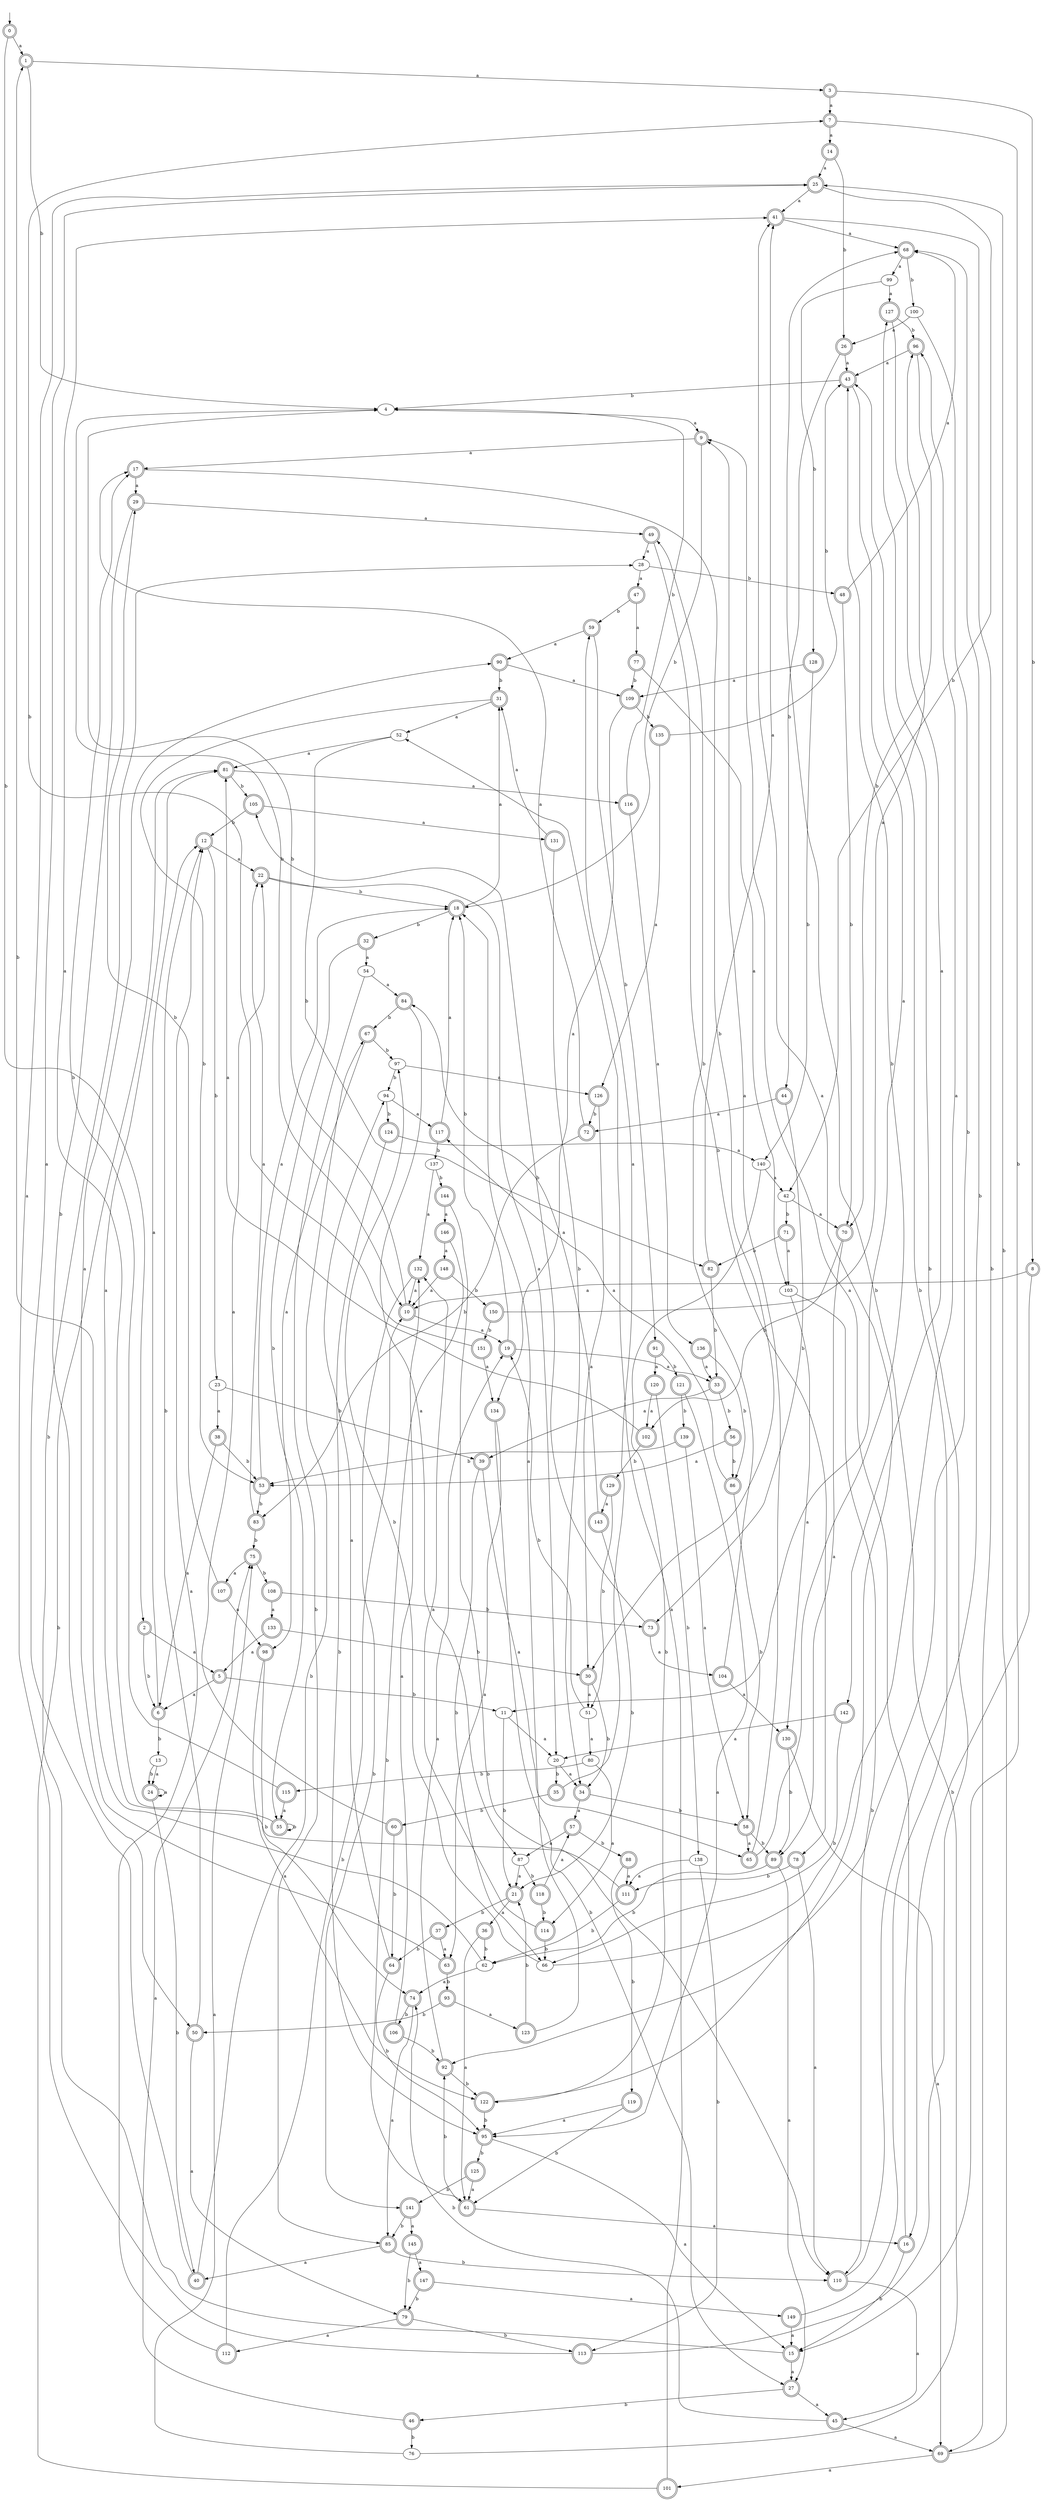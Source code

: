 digraph RandomDFA {
  __start0 [label="", shape=none];
  __start0 -> 0 [label=""];
  0 [shape=circle] [shape=doublecircle]
  0 -> 1 [label="a"]
  0 -> 2 [label="b"]
  1 [shape=doublecircle]
  1 -> 3 [label="a"]
  1 -> 4 [label="b"]
  2 [shape=doublecircle]
  2 -> 5 [label="a"]
  2 -> 6 [label="b"]
  3 [shape=doublecircle]
  3 -> 7 [label="a"]
  3 -> 8 [label="b"]
  4
  4 -> 9 [label="a"]
  4 -> 10 [label="b"]
  5 [shape=doublecircle]
  5 -> 6 [label="a"]
  5 -> 11 [label="b"]
  6 [shape=doublecircle]
  6 -> 12 [label="a"]
  6 -> 13 [label="b"]
  7 [shape=doublecircle]
  7 -> 14 [label="a"]
  7 -> 15 [label="b"]
  8 [shape=doublecircle]
  8 -> 10 [label="a"]
  8 -> 16 [label="b"]
  9 [shape=doublecircle]
  9 -> 17 [label="a"]
  9 -> 18 [label="b"]
  10 [shape=doublecircle]
  10 -> 19 [label="a"]
  10 -> 4 [label="b"]
  11
  11 -> 20 [label="a"]
  11 -> 21 [label="b"]
  12 [shape=doublecircle]
  12 -> 22 [label="a"]
  12 -> 23 [label="b"]
  13
  13 -> 24 [label="a"]
  13 -> 24 [label="b"]
  14 [shape=doublecircle]
  14 -> 25 [label="a"]
  14 -> 26 [label="b"]
  15 [shape=doublecircle]
  15 -> 27 [label="a"]
  15 -> 28 [label="b"]
  16 [shape=doublecircle]
  16 -> 9 [label="a"]
  16 -> 15 [label="b"]
  17 [shape=doublecircle]
  17 -> 29 [label="a"]
  17 -> 30 [label="b"]
  18 [shape=doublecircle]
  18 -> 31 [label="a"]
  18 -> 32 [label="b"]
  19 [shape=doublecircle]
  19 -> 33 [label="a"]
  19 -> 18 [label="b"]
  20
  20 -> 34 [label="a"]
  20 -> 35 [label="b"]
  21 [shape=doublecircle]
  21 -> 36 [label="a"]
  21 -> 37 [label="b"]
  22 [shape=doublecircle]
  22 -> 20 [label="a"]
  22 -> 18 [label="b"]
  23
  23 -> 38 [label="a"]
  23 -> 39 [label="b"]
  24 [shape=doublecircle]
  24 -> 24 [label="a"]
  24 -> 40 [label="b"]
  25 [shape=doublecircle]
  25 -> 41 [label="a"]
  25 -> 42 [label="b"]
  26 [shape=doublecircle]
  26 -> 43 [label="a"]
  26 -> 44 [label="b"]
  27 [shape=doublecircle]
  27 -> 45 [label="a"]
  27 -> 46 [label="b"]
  28
  28 -> 47 [label="a"]
  28 -> 48 [label="b"]
  29 [shape=doublecircle]
  29 -> 49 [label="a"]
  29 -> 50 [label="b"]
  30 [shape=doublecircle]
  30 -> 51 [label="a"]
  30 -> 34 [label="b"]
  31 [shape=doublecircle]
  31 -> 52 [label="a"]
  31 -> 53 [label="b"]
  32 [shape=doublecircle]
  32 -> 54 [label="a"]
  32 -> 55 [label="b"]
  33 [shape=doublecircle]
  33 -> 39 [label="a"]
  33 -> 56 [label="b"]
  34 [shape=doublecircle]
  34 -> 57 [label="a"]
  34 -> 58 [label="b"]
  35 [shape=doublecircle]
  35 -> 59 [label="a"]
  35 -> 60 [label="b"]
  36 [shape=doublecircle]
  36 -> 61 [label="a"]
  36 -> 62 [label="b"]
  37 [shape=doublecircle]
  37 -> 63 [label="a"]
  37 -> 64 [label="b"]
  38 [shape=doublecircle]
  38 -> 6 [label="a"]
  38 -> 53 [label="b"]
  39 [shape=doublecircle]
  39 -> 65 [label="a"]
  39 -> 66 [label="b"]
  40 [shape=doublecircle]
  40 -> 25 [label="a"]
  40 -> 67 [label="b"]
  41 [shape=doublecircle]
  41 -> 68 [label="a"]
  41 -> 69 [label="b"]
  42
  42 -> 70 [label="a"]
  42 -> 71 [label="b"]
  43 [shape=doublecircle]
  43 -> 11 [label="a"]
  43 -> 4 [label="b"]
  44 [shape=doublecircle]
  44 -> 72 [label="a"]
  44 -> 73 [label="b"]
  45 [shape=doublecircle]
  45 -> 69 [label="a"]
  45 -> 74 [label="b"]
  46 [shape=doublecircle]
  46 -> 75 [label="a"]
  46 -> 76 [label="b"]
  47 [shape=doublecircle]
  47 -> 77 [label="a"]
  47 -> 59 [label="b"]
  48 [shape=doublecircle]
  48 -> 68 [label="a"]
  48 -> 70 [label="b"]
  49 [shape=doublecircle]
  49 -> 28 [label="a"]
  49 -> 78 [label="b"]
  50 [shape=doublecircle]
  50 -> 79 [label="a"]
  50 -> 12 [label="b"]
  51
  51 -> 80 [label="a"]
  51 -> 19 [label="b"]
  52
  52 -> 81 [label="a"]
  52 -> 82 [label="b"]
  53 [shape=doublecircle]
  53 -> 18 [label="a"]
  53 -> 83 [label="b"]
  54
  54 -> 84 [label="a"]
  54 -> 85 [label="b"]
  55 [shape=doublecircle]
  55 -> 41 [label="a"]
  55 -> 55 [label="b"]
  56 [shape=doublecircle]
  56 -> 53 [label="a"]
  56 -> 86 [label="b"]
  57 [shape=doublecircle]
  57 -> 87 [label="a"]
  57 -> 88 [label="b"]
  58 [shape=doublecircle]
  58 -> 65 [label="a"]
  58 -> 89 [label="b"]
  59 [shape=doublecircle]
  59 -> 90 [label="a"]
  59 -> 91 [label="b"]
  60 [shape=doublecircle]
  60 -> 22 [label="a"]
  60 -> 64 [label="b"]
  61 [shape=doublecircle]
  61 -> 16 [label="a"]
  61 -> 92 [label="b"]
  62
  62 -> 74 [label="a"]
  62 -> 1 [label="b"]
  63 [shape=doublecircle]
  63 -> 90 [label="a"]
  63 -> 93 [label="b"]
  64 [shape=doublecircle]
  64 -> 94 [label="a"]
  64 -> 95 [label="b"]
  65 [shape=doublecircle]
  65 -> 9 [label="a"]
  65 -> 43 [label="b"]
  66
  66 -> 96 [label="a"]
  66 -> 97 [label="b"]
  67 [shape=doublecircle]
  67 -> 98 [label="a"]
  67 -> 97 [label="b"]
  68 [shape=doublecircle]
  68 -> 99 [label="a"]
  68 -> 100 [label="b"]
  69 [shape=doublecircle]
  69 -> 101 [label="a"]
  69 -> 25 [label="b"]
  70 [shape=doublecircle]
  70 -> 89 [label="a"]
  70 -> 102 [label="b"]
  71 [shape=doublecircle]
  71 -> 103 [label="a"]
  71 -> 82 [label="b"]
  72 [shape=doublecircle]
  72 -> 17 [label="a"]
  72 -> 83 [label="b"]
  73 [shape=doublecircle]
  73 -> 104 [label="a"]
  73 -> 105 [label="b"]
  74 [shape=doublecircle]
  74 -> 85 [label="a"]
  74 -> 106 [label="b"]
  75 [shape=doublecircle]
  75 -> 107 [label="a"]
  75 -> 108 [label="b"]
  76
  76 -> 75 [label="a"]
  76 -> 68 [label="b"]
  77 [shape=doublecircle]
  77 -> 103 [label="a"]
  77 -> 109 [label="b"]
  78 [shape=doublecircle]
  78 -> 110 [label="a"]
  78 -> 111 [label="b"]
  79 [shape=doublecircle]
  79 -> 112 [label="a"]
  79 -> 113 [label="b"]
  80
  80 -> 114 [label="a"]
  80 -> 115 [label="b"]
  81 [shape=doublecircle]
  81 -> 116 [label="a"]
  81 -> 105 [label="b"]
  82 [shape=doublecircle]
  82 -> 41 [label="a"]
  82 -> 33 [label="b"]
  83 [shape=doublecircle]
  83 -> 22 [label="a"]
  83 -> 75 [label="b"]
  84 [shape=doublecircle]
  84 -> 87 [label="a"]
  84 -> 67 [label="b"]
  85 [shape=doublecircle]
  85 -> 40 [label="a"]
  85 -> 110 [label="b"]
  86 [shape=doublecircle]
  86 -> 117 [label="a"]
  86 -> 58 [label="b"]
  87
  87 -> 21 [label="a"]
  87 -> 118 [label="b"]
  88 [shape=doublecircle]
  88 -> 111 [label="a"]
  88 -> 119 [label="b"]
  89 [shape=doublecircle]
  89 -> 27 [label="a"]
  89 -> 62 [label="b"]
  90 [shape=doublecircle]
  90 -> 109 [label="a"]
  90 -> 31 [label="b"]
  91 [shape=doublecircle]
  91 -> 120 [label="a"]
  91 -> 121 [label="b"]
  92 [shape=doublecircle]
  92 -> 19 [label="a"]
  92 -> 122 [label="b"]
  93 [shape=doublecircle]
  93 -> 123 [label="a"]
  93 -> 50 [label="b"]
  94
  94 -> 117 [label="a"]
  94 -> 124 [label="b"]
  95 [shape=doublecircle]
  95 -> 15 [label="a"]
  95 -> 125 [label="b"]
  96 [shape=doublecircle]
  96 -> 43 [label="a"]
  96 -> 70 [label="b"]
  97
  97 -> 126 [label="a"]
  97 -> 94 [label="b"]
  98 [shape=doublecircle]
  98 -> 122 [label="a"]
  98 -> 74 [label="b"]
  99
  99 -> 127 [label="a"]
  99 -> 128 [label="b"]
  100
  100 -> 26 [label="a"]
  100 -> 92 [label="b"]
  101 [shape=doublecircle]
  101 -> 52 [label="a"]
  101 -> 81 [label="b"]
  102 [shape=doublecircle]
  102 -> 81 [label="a"]
  102 -> 129 [label="b"]
  103
  103 -> 130 [label="a"]
  103 -> 110 [label="b"]
  104 [shape=doublecircle]
  104 -> 130 [label="a"]
  104 -> 49 [label="b"]
  105 [shape=doublecircle]
  105 -> 131 [label="a"]
  105 -> 12 [label="b"]
  106 [shape=doublecircle]
  106 -> 132 [label="a"]
  106 -> 92 [label="b"]
  107 [shape=doublecircle]
  107 -> 98 [label="a"]
  107 -> 29 [label="b"]
  108 [shape=doublecircle]
  108 -> 133 [label="a"]
  108 -> 73 [label="b"]
  109 [shape=doublecircle]
  109 -> 134 [label="a"]
  109 -> 135 [label="b"]
  110 [shape=doublecircle]
  110 -> 45 [label="a"]
  110 -> 68 [label="b"]
  111 [shape=doublecircle]
  111 -> 81 [label="a"]
  111 -> 62 [label="b"]
  112 [shape=doublecircle]
  112 -> 12 [label="a"]
  112 -> 10 [label="b"]
  113 [shape=doublecircle]
  113 -> 25 [label="a"]
  113 -> 127 [label="b"]
  114 [shape=doublecircle]
  114 -> 132 [label="a"]
  114 -> 66 [label="b"]
  115 [shape=doublecircle]
  115 -> 55 [label="a"]
  115 -> 17 [label="b"]
  116 [shape=doublecircle]
  116 -> 136 [label="a"]
  116 -> 4 [label="b"]
  117 [shape=doublecircle]
  117 -> 18 [label="a"]
  117 -> 137 [label="b"]
  118 [shape=doublecircle]
  118 -> 57 [label="a"]
  118 -> 114 [label="b"]
  119 [shape=doublecircle]
  119 -> 95 [label="a"]
  119 -> 61 [label="b"]
  120 [shape=doublecircle]
  120 -> 102 [label="a"]
  120 -> 138 [label="b"]
  121 [shape=doublecircle]
  121 -> 95 [label="a"]
  121 -> 139 [label="b"]
  122 [shape=doublecircle]
  122 -> 41 [label="a"]
  122 -> 95 [label="b"]
  123 [shape=doublecircle]
  123 -> 18 [label="a"]
  123 -> 21 [label="b"]
  124 [shape=doublecircle]
  124 -> 140 [label="a"]
  124 -> 95 [label="b"]
  125 [shape=doublecircle]
  125 -> 61 [label="a"]
  125 -> 141 [label="b"]
  126 [shape=doublecircle]
  126 -> 30 [label="a"]
  126 -> 72 [label="b"]
  127 [shape=doublecircle]
  127 -> 142 [label="a"]
  127 -> 96 [label="b"]
  128 [shape=doublecircle]
  128 -> 109 [label="a"]
  128 -> 140 [label="b"]
  129 [shape=doublecircle]
  129 -> 143 [label="a"]
  129 -> 51 [label="b"]
  130 [shape=doublecircle]
  130 -> 69 [label="a"]
  130 -> 89 [label="b"]
  131 [shape=doublecircle]
  131 -> 31 [label="a"]
  131 -> 34 [label="b"]
  132 [shape=doublecircle]
  132 -> 10 [label="a"]
  132 -> 141 [label="b"]
  133 [shape=doublecircle]
  133 -> 5 [label="a"]
  133 -> 30 [label="b"]
  134 [shape=doublecircle]
  134 -> 63 [label="a"]
  134 -> 27 [label="b"]
  135 [shape=doublecircle]
  135 -> 126 [label="a"]
  135 -> 43 [label="b"]
  136 [shape=doublecircle]
  136 -> 33 [label="a"]
  136 -> 86 [label="b"]
  137
  137 -> 132 [label="a"]
  137 -> 144 [label="b"]
  138
  138 -> 111 [label="a"]
  138 -> 113 [label="b"]
  139 [shape=doublecircle]
  139 -> 58 [label="a"]
  139 -> 53 [label="b"]
  140
  140 -> 42 [label="a"]
  140 -> 122 [label="b"]
  141 [shape=doublecircle]
  141 -> 145 [label="a"]
  141 -> 85 [label="b"]
  142 [shape=doublecircle]
  142 -> 20 [label="a"]
  142 -> 66 [label="b"]
  143 [shape=doublecircle]
  143 -> 84 [label="a"]
  143 -> 21 [label="b"]
  144 [shape=doublecircle]
  144 -> 146 [label="a"]
  144 -> 110 [label="b"]
  145 [shape=doublecircle]
  145 -> 147 [label="a"]
  145 -> 79 [label="b"]
  146 [shape=doublecircle]
  146 -> 148 [label="a"]
  146 -> 61 [label="b"]
  147 [shape=doublecircle]
  147 -> 149 [label="a"]
  147 -> 79 [label="b"]
  148 [shape=doublecircle]
  148 -> 10 [label="a"]
  148 -> 150 [label="b"]
  149 [shape=doublecircle]
  149 -> 15 [label="a"]
  149 -> 43 [label="b"]
  150 [shape=doublecircle]
  150 -> 96 [label="a"]
  150 -> 151 [label="b"]
  151 [shape=doublecircle]
  151 -> 134 [label="a"]
  151 -> 7 [label="b"]
}
